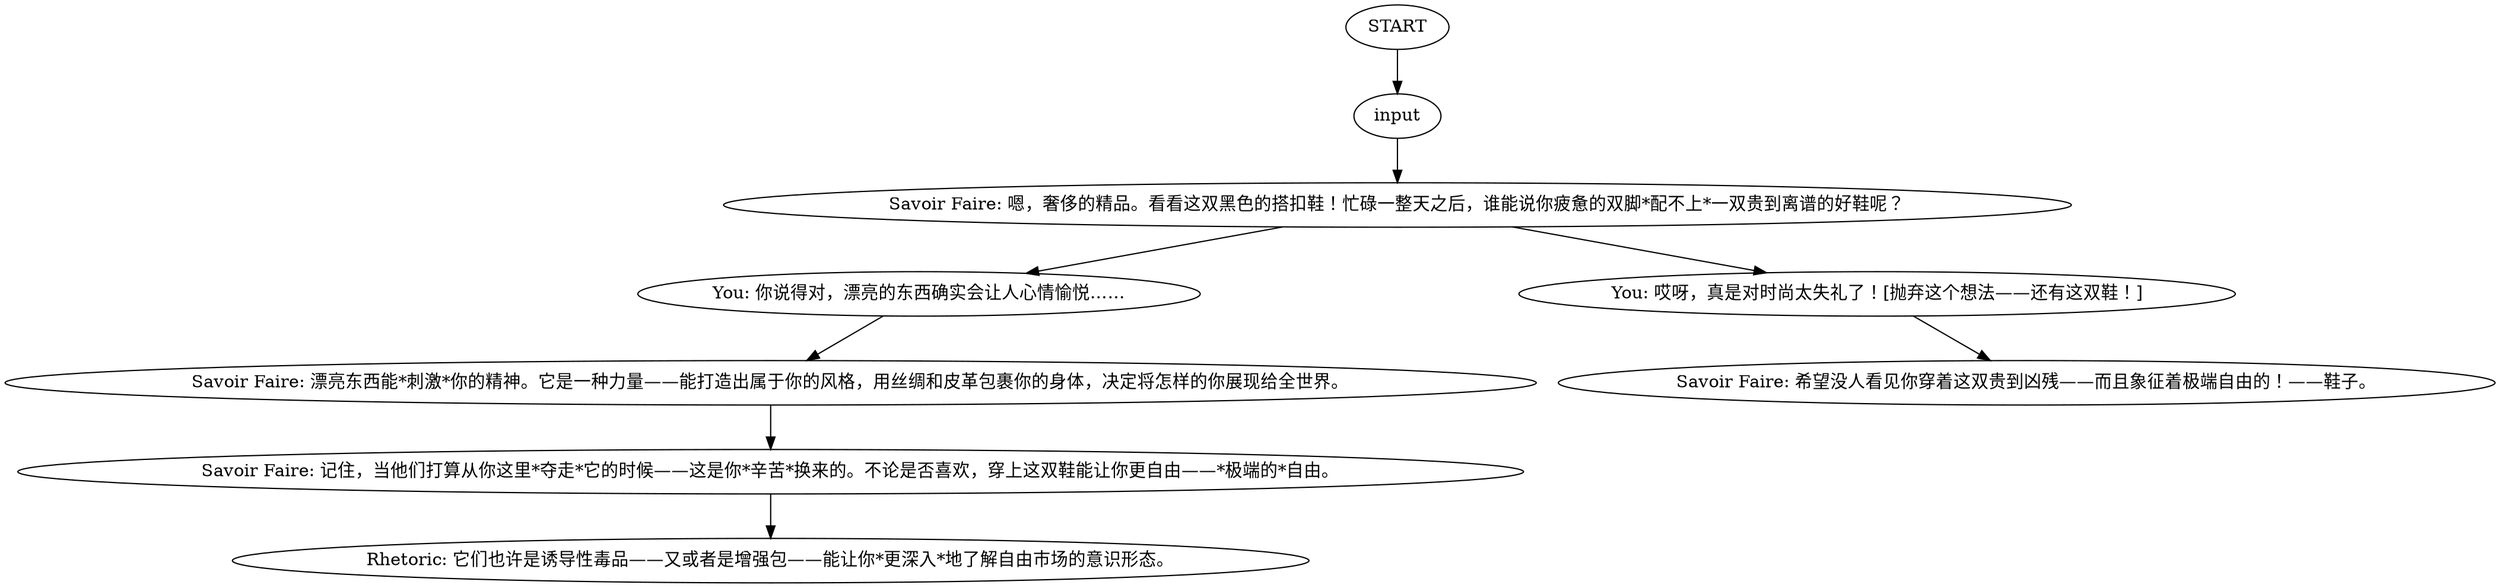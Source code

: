 # APT ORB / wearing fancy loafers
# Putting the shoes on gives a one time +1 to Indirect Modes of Taxation, you capitalist swine.
# ==================================================
digraph G {
	  0 [label="START"];
	  1 [label="input"];
	  2 [label="You: 你说得对，漂亮的东西确实会让人心情愉悦……"];
	  3 [label="Rhetoric: 它们也许是诱导性毒品——又或者是增强包——能让你*更深入*地了解自由市场的意识形态。"];
	  4 [label="Savoir Faire: 嗯，奢侈的精品。看看这双黑色的搭扣鞋！忙碌一整天之后，谁能说你疲惫的双脚*配不上*一双贵到离谱的好鞋呢？"];
	  5 [label="Savoir Faire: 记住，当他们打算从你这里*夺走*它的时候——这是你*辛苦*换来的。不论是否喜欢，穿上这双鞋能让你更自由——*极端的*自由。"];
	  6 [label="Savoir Faire: 希望没人看见你穿着这双贵到凶残——而且象征着极端自由的！——鞋子。"];
	  8 [label="You: 哎呀，真是对时尚太失礼了！[抛弃这个想法——还有这双鞋！]"];
	  9 [label="Savoir Faire: 漂亮东西能*刺激*你的精神。它是一种力量——能打造出属于你的风格，用丝绸和皮革包裹你的身体，决定将怎样的你展现给全世界。"];
	  0 -> 1
	  1 -> 4
	  2 -> 9
	  4 -> 8
	  4 -> 2
	  5 -> 3
	  8 -> 6
	  9 -> 5
}

